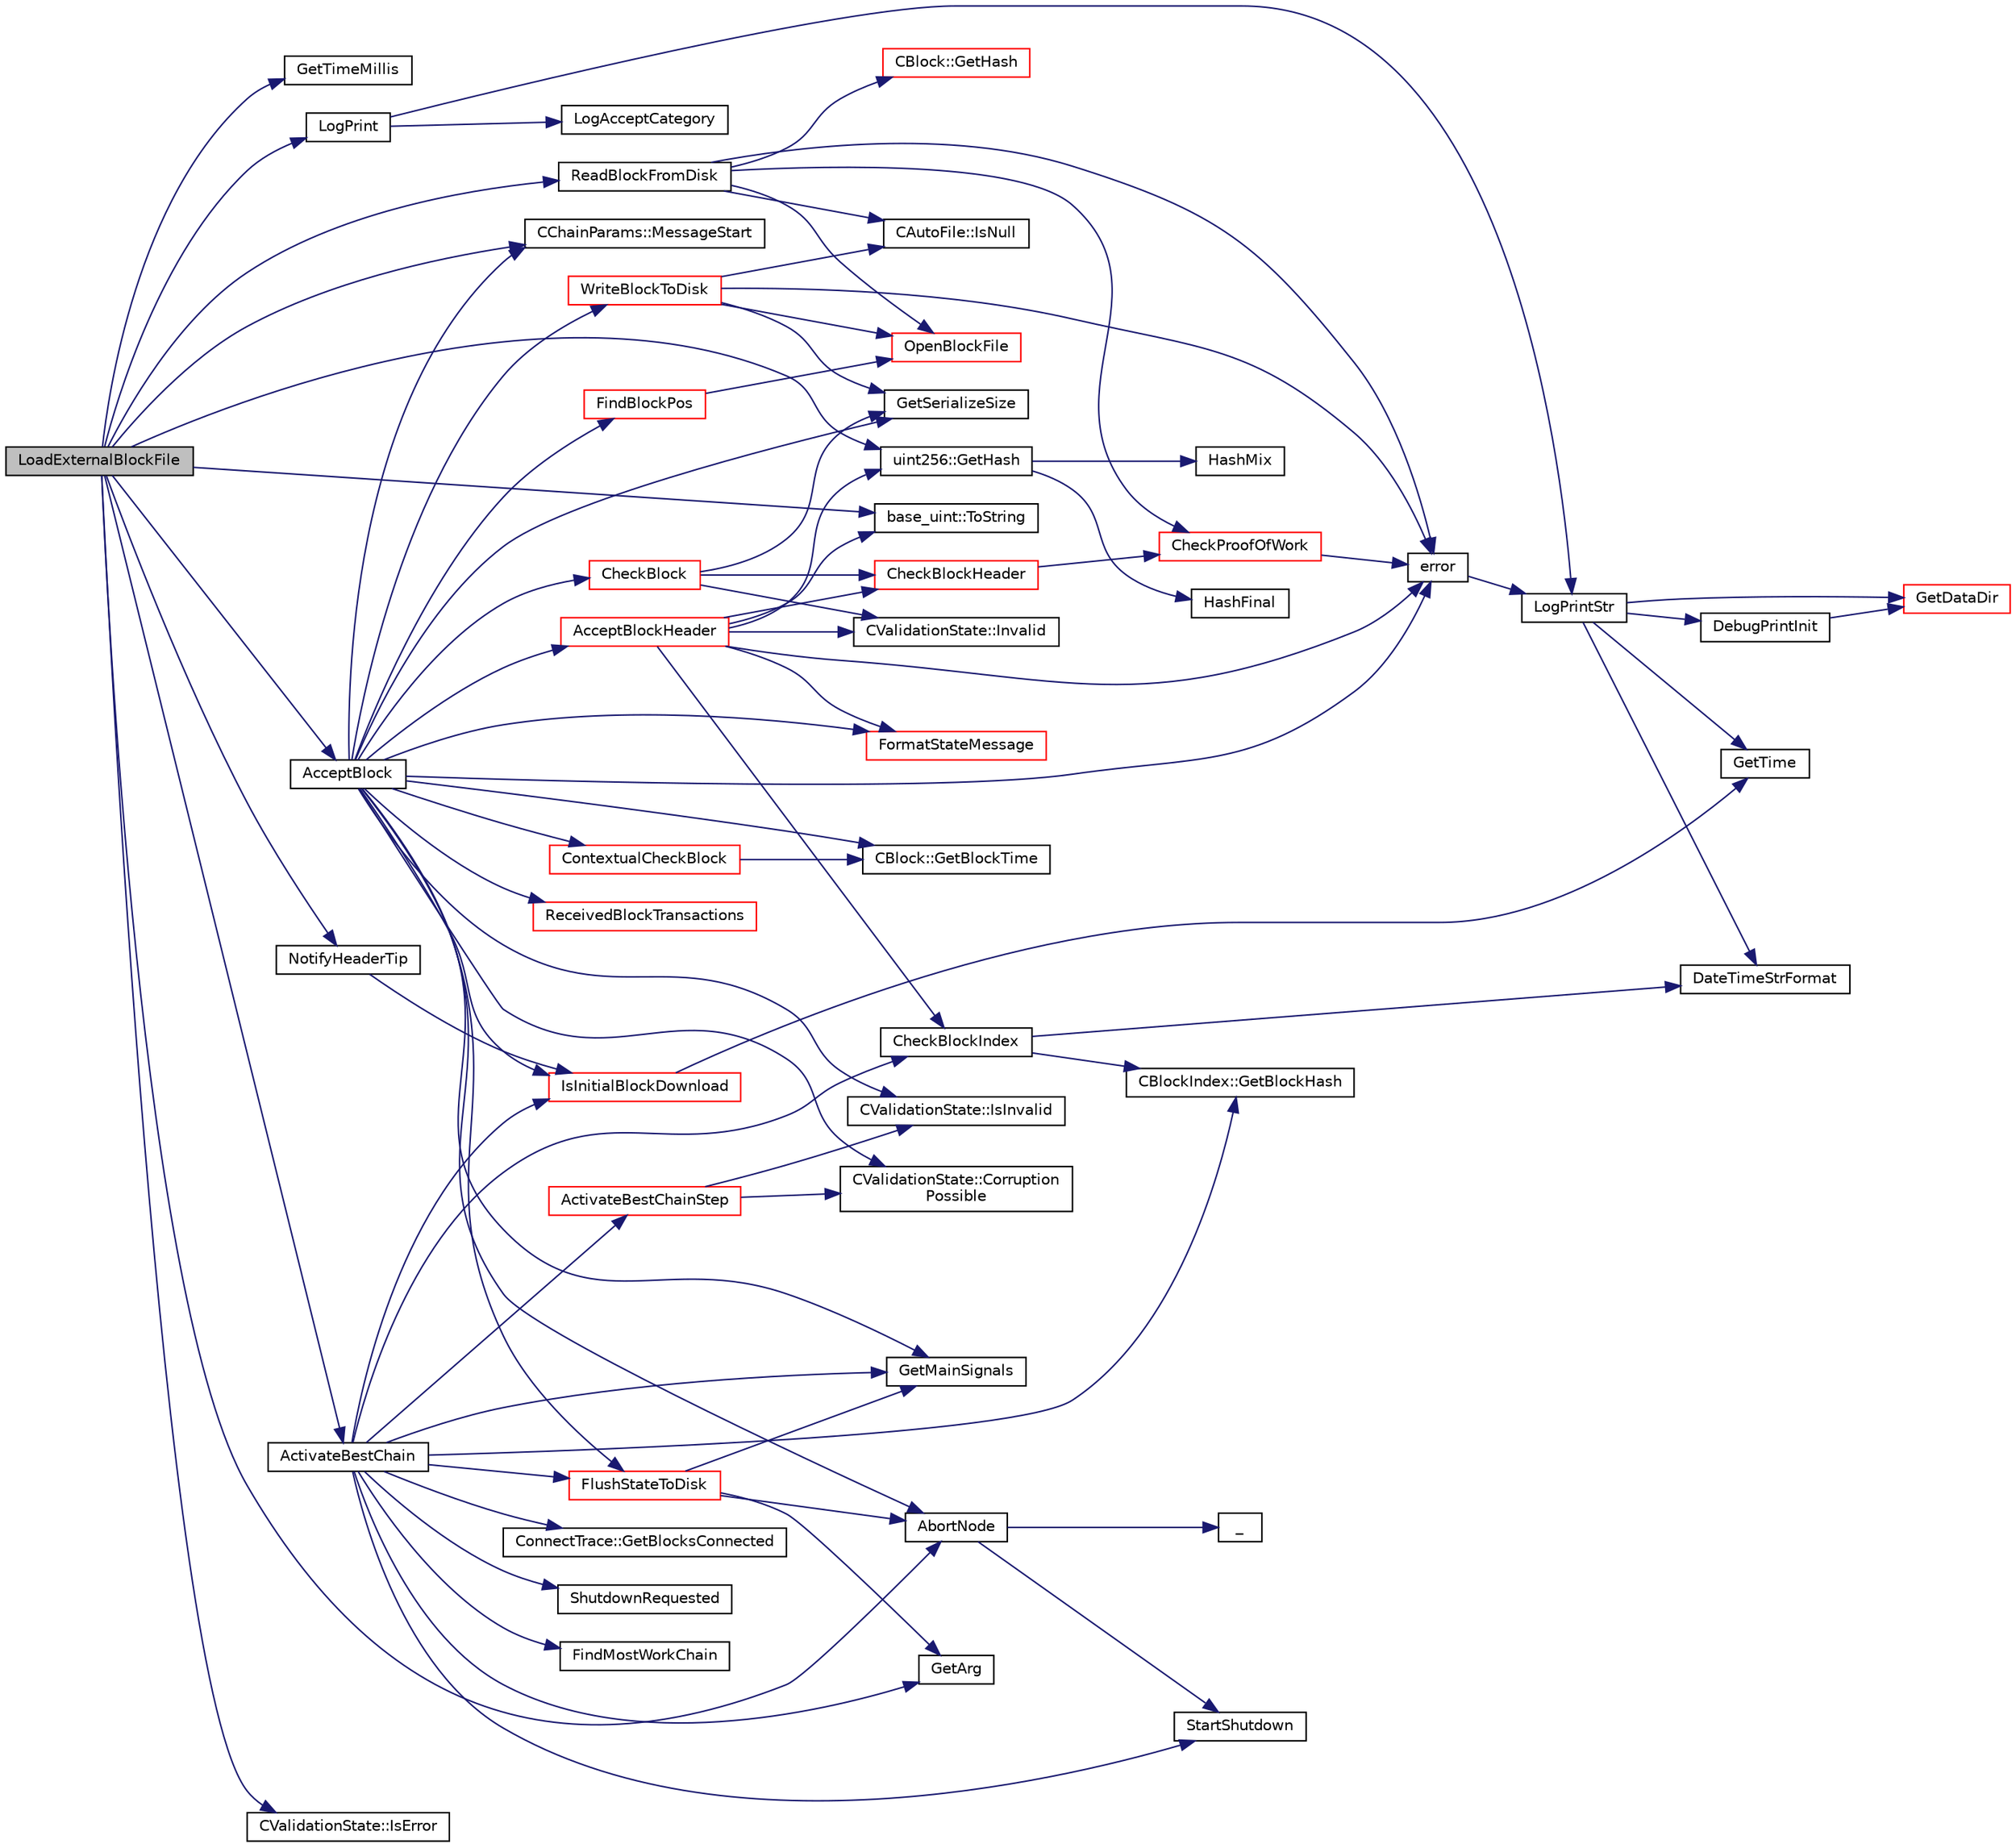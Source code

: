 digraph "LoadExternalBlockFile"
{
  edge [fontname="Helvetica",fontsize="10",labelfontname="Helvetica",labelfontsize="10"];
  node [fontname="Helvetica",fontsize="10",shape=record];
  rankdir="LR";
  Node4012 [label="LoadExternalBlockFile",height=0.2,width=0.4,color="black", fillcolor="grey75", style="filled", fontcolor="black"];
  Node4012 -> Node4013 [color="midnightblue",fontsize="10",style="solid",fontname="Helvetica"];
  Node4013 [label="GetTimeMillis",height=0.2,width=0.4,color="black", fillcolor="white", style="filled",URL="$d8/d3c/util_8h.html#a139d0fe6387b9e230a9b8bb12d9b43b9"];
  Node4012 -> Node4014 [color="midnightblue",fontsize="10",style="solid",fontname="Helvetica"];
  Node4014 [label="CChainParams::MessageStart",height=0.2,width=0.4,color="black", fillcolor="white", style="filled",URL="$d1/d4f/class_c_chain_params.html#accc01cc5a34b449c3370f46a5b4c5190"];
  Node4012 -> Node4015 [color="midnightblue",fontsize="10",style="solid",fontname="Helvetica"];
  Node4015 [label="uint256::GetHash",height=0.2,width=0.4,color="black", fillcolor="white", style="filled",URL="$d2/d86/classuint256.html#a6dfa79998c7cb7def7a6c7c0a6915c58"];
  Node4015 -> Node4016 [color="midnightblue",fontsize="10",style="solid",fontname="Helvetica"];
  Node4016 [label="HashMix",height=0.2,width=0.4,color="black", fillcolor="white", style="filled",URL="$db/d69/uint256_8cpp.html#ada85ad950dccb83783b00377e8e80345"];
  Node4015 -> Node4017 [color="midnightblue",fontsize="10",style="solid",fontname="Helvetica"];
  Node4017 [label="HashFinal",height=0.2,width=0.4,color="black", fillcolor="white", style="filled",URL="$db/d69/uint256_8cpp.html#a4748a0be192d5c847de43d05ad4bea64"];
  Node4012 -> Node4018 [color="midnightblue",fontsize="10",style="solid",fontname="Helvetica"];
  Node4018 [label="LogPrint",height=0.2,width=0.4,color="black", fillcolor="white", style="filled",URL="$d8/d3c/util_8h.html#aab1f837a2366f424bdc996fdf6352171"];
  Node4018 -> Node4019 [color="midnightblue",fontsize="10",style="solid",fontname="Helvetica"];
  Node4019 [label="LogAcceptCategory",height=0.2,width=0.4,color="black", fillcolor="white", style="filled",URL="$d8/d3c/util_8h.html#a343d2a13efe00125f78d25dafb0a8d98"];
  Node4018 -> Node4020 [color="midnightblue",fontsize="10",style="solid",fontname="Helvetica"];
  Node4020 [label="LogPrintStr",height=0.2,width=0.4,color="black", fillcolor="white", style="filled",URL="$d8/d3c/util_8h.html#afd4c3002b2797c0560adddb6af3ca1da"];
  Node4020 -> Node4021 [color="midnightblue",fontsize="10",style="solid",fontname="Helvetica"];
  Node4021 [label="DebugPrintInit",height=0.2,width=0.4,color="black", fillcolor="white", style="filled",URL="$df/d2d/util_8cpp.html#a751ff5f21d880737811136b5e0bcea12"];
  Node4021 -> Node4022 [color="midnightblue",fontsize="10",style="solid",fontname="Helvetica"];
  Node4022 [label="GetDataDir",height=0.2,width=0.4,color="red", fillcolor="white", style="filled",URL="$df/d2d/util_8cpp.html#ab83866a054745d4b30a3948a1b44beba"];
  Node4020 -> Node4022 [color="midnightblue",fontsize="10",style="solid",fontname="Helvetica"];
  Node4020 -> Node4027 [color="midnightblue",fontsize="10",style="solid",fontname="Helvetica"];
  Node4027 [label="DateTimeStrFormat",height=0.2,width=0.4,color="black", fillcolor="white", style="filled",URL="$df/d2d/util_8cpp.html#a749bc6776c8ec72d7c5e4dea56aee415"];
  Node4020 -> Node4028 [color="midnightblue",fontsize="10",style="solid",fontname="Helvetica"];
  Node4028 [label="GetTime",height=0.2,width=0.4,color="black", fillcolor="white", style="filled",URL="$df/d2d/util_8cpp.html#a46fac5fba8ba905b5f9acb364f5d8c6f"];
  Node4012 -> Node4029 [color="midnightblue",fontsize="10",style="solid",fontname="Helvetica"];
  Node4029 [label="base_uint::ToString",height=0.2,width=0.4,color="black", fillcolor="white", style="filled",URL="$da/df7/classbase__uint.html#acccba4d9d51a0c36261718ca0cbb293b"];
  Node4012 -> Node4030 [color="midnightblue",fontsize="10",style="solid",fontname="Helvetica"];
  Node4030 [label="AcceptBlock",height=0.2,width=0.4,color="black", fillcolor="white", style="filled",URL="$dd/d7d/validation_8cpp.html#aaa7054d6767ac72da76062adba62e296",tooltip="Store block on disk. "];
  Node4030 -> Node4031 [color="midnightblue",fontsize="10",style="solid",fontname="Helvetica"];
  Node4031 [label="AcceptBlockHeader",height=0.2,width=0.4,color="red", fillcolor="white", style="filled",URL="$dd/d7d/validation_8cpp.html#a44668eed86c30141dcdd2a7d04bff543"];
  Node4031 -> Node4015 [color="midnightblue",fontsize="10",style="solid",fontname="Helvetica"];
  Node4031 -> Node4032 [color="midnightblue",fontsize="10",style="solid",fontname="Helvetica"];
  Node4032 [label="CValidationState::Invalid",height=0.2,width=0.4,color="black", fillcolor="white", style="filled",URL="$d5/df6/class_c_validation_state.html#a88ff08b67f7f44bb3c7f7053bb1ee6fc"];
  Node4031 -> Node4033 [color="midnightblue",fontsize="10",style="solid",fontname="Helvetica"];
  Node4033 [label="error",height=0.2,width=0.4,color="black", fillcolor="white", style="filled",URL="$d8/d3c/util_8h.html#af8985880cf4ef26df0a5aa2ffcb76662"];
  Node4033 -> Node4020 [color="midnightblue",fontsize="10",style="solid",fontname="Helvetica"];
  Node4031 -> Node4029 [color="midnightblue",fontsize="10",style="solid",fontname="Helvetica"];
  Node4031 -> Node4034 [color="midnightblue",fontsize="10",style="solid",fontname="Helvetica"];
  Node4034 [label="CheckBlockHeader",height=0.2,width=0.4,color="red", fillcolor="white", style="filled",URL="$dd/d7d/validation_8cpp.html#ab7a9bd34b5fe878a3623ac1f04e1105c"];
  Node4034 -> Node4035 [color="midnightblue",fontsize="10",style="solid",fontname="Helvetica"];
  Node4035 [label="CheckProofOfWork",height=0.2,width=0.4,color="red", fillcolor="white", style="filled",URL="$d1/d08/proofs_8cpp.html#a20a76dbc6ac5b8a6e0aaef85522b1069",tooltip="Check whether a block hash satisfies the proof-of-work requirement specified by nBits. "];
  Node4035 -> Node4033 [color="midnightblue",fontsize="10",style="solid",fontname="Helvetica"];
  Node4031 -> Node4038 [color="midnightblue",fontsize="10",style="solid",fontname="Helvetica"];
  Node4038 [label="FormatStateMessage",height=0.2,width=0.4,color="red", fillcolor="white", style="filled",URL="$dd/d7d/validation_8cpp.html#a86ed1d2d0837b905d74c2e4192b6c06a",tooltip="Convert CValidationState to a human-readable message for logging. "];
  Node4031 -> Node4051 [color="midnightblue",fontsize="10",style="solid",fontname="Helvetica"];
  Node4051 [label="CheckBlockIndex",height=0.2,width=0.4,color="black", fillcolor="white", style="filled",URL="$dd/d7d/validation_8cpp.html#a2f4243729dc8ec324a1088f256bdc506"];
  Node4051 -> Node4052 [color="midnightblue",fontsize="10",style="solid",fontname="Helvetica"];
  Node4052 [label="CBlockIndex::GetBlockHash",height=0.2,width=0.4,color="black", fillcolor="white", style="filled",URL="$d3/dbd/class_c_block_index.html#a98490a2788c65cdd6ae9002b004dd74c"];
  Node4051 -> Node4027 [color="midnightblue",fontsize="10",style="solid",fontname="Helvetica"];
  Node4030 -> Node4053 [color="midnightblue",fontsize="10",style="solid",fontname="Helvetica"];
  Node4053 [label="CheckBlock",height=0.2,width=0.4,color="red", fillcolor="white", style="filled",URL="$dd/d7d/validation_8cpp.html#abc9c65975a473d224b3b97b89d571942",tooltip="Functions for validating blocks and updating the block tree. "];
  Node4053 -> Node4034 [color="midnightblue",fontsize="10",style="solid",fontname="Helvetica"];
  Node4053 -> Node4054 [color="midnightblue",fontsize="10",style="solid",fontname="Helvetica"];
  Node4054 [label="GetSerializeSize",height=0.2,width=0.4,color="black", fillcolor="white", style="filled",URL="$df/d9d/serialize_8h.html#a48239e478ae730373d1984fe304ca025"];
  Node4053 -> Node4032 [color="midnightblue",fontsize="10",style="solid",fontname="Helvetica"];
  Node4030 -> Node4057 [color="midnightblue",fontsize="10",style="solid",fontname="Helvetica"];
  Node4057 [label="ContextualCheckBlock",height=0.2,width=0.4,color="red", fillcolor="white", style="filled",URL="$dd/d7d/validation_8cpp.html#a3738f9e2128f53dff80e660afa21de3e"];
  Node4057 -> Node4058 [color="midnightblue",fontsize="10",style="solid",fontname="Helvetica"];
  Node4058 [label="CBlock::GetBlockTime",height=0.2,width=0.4,color="black", fillcolor="white", style="filled",URL="$d3/d51/class_c_block.html#a4fa8201373b08e0ee4b4c678b8f2c4aa"];
  Node4030 -> Node4076 [color="midnightblue",fontsize="10",style="solid",fontname="Helvetica"];
  Node4076 [label="CValidationState::IsInvalid",height=0.2,width=0.4,color="black", fillcolor="white", style="filled",URL="$d5/df6/class_c_validation_state.html#ace1d536f4003d3a6689fccd0f496c977"];
  Node4030 -> Node4077 [color="midnightblue",fontsize="10",style="solid",fontname="Helvetica"];
  Node4077 [label="CValidationState::Corruption\lPossible",height=0.2,width=0.4,color="black", fillcolor="white", style="filled",URL="$d5/df6/class_c_validation_state.html#add2b2dc505a8527fda32295b65bb636b"];
  Node4030 -> Node4033 [color="midnightblue",fontsize="10",style="solid",fontname="Helvetica"];
  Node4030 -> Node4038 [color="midnightblue",fontsize="10",style="solid",fontname="Helvetica"];
  Node4030 -> Node4078 [color="midnightblue",fontsize="10",style="solid",fontname="Helvetica"];
  Node4078 [label="IsInitialBlockDownload",height=0.2,width=0.4,color="red", fillcolor="white", style="filled",URL="$dd/d7d/validation_8cpp.html#a5edcd96316574fd4a7f3ae0922a5cfd6",tooltip="Check whether we are doing an initial block download (synchronizing from disk or network) ..."];
  Node4078 -> Node4028 [color="midnightblue",fontsize="10",style="solid",fontname="Helvetica"];
  Node4030 -> Node4081 [color="midnightblue",fontsize="10",style="solid",fontname="Helvetica"];
  Node4081 [label="GetMainSignals",height=0.2,width=0.4,color="black", fillcolor="white", style="filled",URL="$d1/dd6/validationinterface_8cpp.html#a0aaad62c8654cb1868295e0682b05866"];
  Node4030 -> Node4054 [color="midnightblue",fontsize="10",style="solid",fontname="Helvetica"];
  Node4030 -> Node4082 [color="midnightblue",fontsize="10",style="solid",fontname="Helvetica"];
  Node4082 [label="FindBlockPos",height=0.2,width=0.4,color="red", fillcolor="white", style="filled",URL="$dd/d7d/validation_8cpp.html#a901d5ba590050c555cfe104705b39f79"];
  Node4082 -> Node4084 [color="midnightblue",fontsize="10",style="solid",fontname="Helvetica"];
  Node4084 [label="OpenBlockFile",height=0.2,width=0.4,color="red", fillcolor="white", style="filled",URL="$dd/d7d/validation_8cpp.html#a0d81388930a4ccb6a69b9abdd1ef5097",tooltip="Open a block file (blk?????.dat) "];
  Node4030 -> Node4058 [color="midnightblue",fontsize="10",style="solid",fontname="Helvetica"];
  Node4030 -> Node4096 [color="midnightblue",fontsize="10",style="solid",fontname="Helvetica"];
  Node4096 [label="WriteBlockToDisk",height=0.2,width=0.4,color="red", fillcolor="white", style="filled",URL="$dd/d7d/validation_8cpp.html#a5a30f21e1d098b9bcc0aec2d2252670c"];
  Node4096 -> Node4084 [color="midnightblue",fontsize="10",style="solid",fontname="Helvetica"];
  Node4096 -> Node4097 [color="midnightblue",fontsize="10",style="solid",fontname="Helvetica"];
  Node4097 [label="CAutoFile::IsNull",height=0.2,width=0.4,color="black", fillcolor="white", style="filled",URL="$df/dc9/class_c_auto_file.html#a7fd47268b6d85a89acafdb73559f8e78",tooltip="Return true if the wrapped FILE* is NULL, false otherwise. "];
  Node4096 -> Node4033 [color="midnightblue",fontsize="10",style="solid",fontname="Helvetica"];
  Node4096 -> Node4054 [color="midnightblue",fontsize="10",style="solid",fontname="Helvetica"];
  Node4030 -> Node4014 [color="midnightblue",fontsize="10",style="solid",fontname="Helvetica"];
  Node4030 -> Node4093 [color="midnightblue",fontsize="10",style="solid",fontname="Helvetica"];
  Node4093 [label="AbortNode",height=0.2,width=0.4,color="black", fillcolor="white", style="filled",URL="$df/d0a/main_8cpp.html#a183c4f45aed59599d1875a80d0cf58ca",tooltip="Abort with a message. "];
  Node4093 -> Node4091 [color="midnightblue",fontsize="10",style="solid",fontname="Helvetica"];
  Node4091 [label="_",height=0.2,width=0.4,color="black", fillcolor="white", style="filled",URL="$d9/d6d/ui__interface_8h.html#aad133bb6103b53cebf03fd01e2f11ba1",tooltip="Translation function: Call Translate signal on UI interface, which returns a boost::optional result..."];
  Node4093 -> Node4092 [color="midnightblue",fontsize="10",style="solid",fontname="Helvetica"];
  Node4092 [label="StartShutdown",height=0.2,width=0.4,color="black", fillcolor="white", style="filled",URL="$d0/dc9/init_8cpp.html#ac7140c7327b1e6a8d46470b1cd0e8e1b"];
  Node4030 -> Node4099 [color="midnightblue",fontsize="10",style="solid",fontname="Helvetica"];
  Node4099 [label="ReceivedBlockTransactions",height=0.2,width=0.4,color="red", fillcolor="white", style="filled",URL="$dd/d7d/validation_8cpp.html#a895527f81e6fbc668975ab0b611805d9",tooltip="Mark a block as having its data received and checked (up to BLOCK_VALID_TRANSACTIONS). "];
  Node4030 -> Node4101 [color="midnightblue",fontsize="10",style="solid",fontname="Helvetica"];
  Node4101 [label="FlushStateToDisk",height=0.2,width=0.4,color="red", fillcolor="white", style="filled",URL="$dd/d7d/validation_8cpp.html#a788f3aaee688481378aa35a0e776718a",tooltip="Update the on-disk chain state. "];
  Node4101 -> Node4108 [color="midnightblue",fontsize="10",style="solid",fontname="Helvetica"];
  Node4108 [label="GetArg",height=0.2,width=0.4,color="black", fillcolor="white", style="filled",URL="$df/d2d/util_8cpp.html#a24f685720bf40370e5bd2a192ad50cd8",tooltip="Return string argument or default value. "];
  Node4101 -> Node4093 [color="midnightblue",fontsize="10",style="solid",fontname="Helvetica"];
  Node4101 -> Node4081 [color="midnightblue",fontsize="10",style="solid",fontname="Helvetica"];
  Node4012 -> Node4110 [color="midnightblue",fontsize="10",style="solid",fontname="Helvetica"];
  Node4110 [label="CValidationState::IsError",height=0.2,width=0.4,color="black", fillcolor="white", style="filled",URL="$d5/df6/class_c_validation_state.html#aeac85935d695254422bc5f2db8a5516b"];
  Node4012 -> Node4111 [color="midnightblue",fontsize="10",style="solid",fontname="Helvetica"];
  Node4111 [label="ActivateBestChain",height=0.2,width=0.4,color="black", fillcolor="white", style="filled",URL="$dd/d7d/validation_8cpp.html#a8cfbc84b7aa211f3368d4d3813be276c",tooltip="Make the best chain active, in multiple steps. "];
  Node4111 -> Node4108 [color="midnightblue",fontsize="10",style="solid",fontname="Helvetica"];
  Node4111 -> Node4112 [color="midnightblue",fontsize="10",style="solid",fontname="Helvetica"];
  Node4112 [label="ShutdownRequested",height=0.2,width=0.4,color="black", fillcolor="white", style="filled",URL="$d0/dc9/init_8cpp.html#a6f201ca9fe6b594f1985c12b4482ea5a"];
  Node4111 -> Node4113 [color="midnightblue",fontsize="10",style="solid",fontname="Helvetica"];
  Node4113 [label="FindMostWorkChain",height=0.2,width=0.4,color="black", fillcolor="white", style="filled",URL="$dd/d7d/validation_8cpp.html#a2df93b375e469ffff381a97a30719072",tooltip="Return the tip of the chain with the most work in it, that isn&#39;t known to be invalid (it&#39;s however fa..."];
  Node4111 -> Node4114 [color="midnightblue",fontsize="10",style="solid",fontname="Helvetica"];
  Node4114 [label="ActivateBestChainStep",height=0.2,width=0.4,color="red", fillcolor="white", style="filled",URL="$dd/d7d/validation_8cpp.html#a4e2b817360d39dc766271f51fc146c96",tooltip="Try to make some progress towards making pindexMostWork the active block. "];
  Node4114 -> Node4076 [color="midnightblue",fontsize="10",style="solid",fontname="Helvetica"];
  Node4114 -> Node4077 [color="midnightblue",fontsize="10",style="solid",fontname="Helvetica"];
  Node4111 -> Node4052 [color="midnightblue",fontsize="10",style="solid",fontname="Helvetica"];
  Node4111 -> Node4078 [color="midnightblue",fontsize="10",style="solid",fontname="Helvetica"];
  Node4111 -> Node4254 [color="midnightblue",fontsize="10",style="solid",fontname="Helvetica"];
  Node4254 [label="ConnectTrace::GetBlocksConnected",height=0.2,width=0.4,color="black", fillcolor="white", style="filled",URL="$db/d05/class_connect_trace.html#afe437ec2f5bfc1c98af1ec52b3849aec"];
  Node4111 -> Node4081 [color="midnightblue",fontsize="10",style="solid",fontname="Helvetica"];
  Node4111 -> Node4092 [color="midnightblue",fontsize="10",style="solid",fontname="Helvetica"];
  Node4111 -> Node4051 [color="midnightblue",fontsize="10",style="solid",fontname="Helvetica"];
  Node4111 -> Node4101 [color="midnightblue",fontsize="10",style="solid",fontname="Helvetica"];
  Node4012 -> Node4255 [color="midnightblue",fontsize="10",style="solid",fontname="Helvetica"];
  Node4255 [label="NotifyHeaderTip",height=0.2,width=0.4,color="black", fillcolor="white", style="filled",URL="$dd/d7d/validation_8cpp.html#aa1fe76c38f04f52c1430beb340d218b8"];
  Node4255 -> Node4078 [color="midnightblue",fontsize="10",style="solid",fontname="Helvetica"];
  Node4012 -> Node4116 [color="midnightblue",fontsize="10",style="solid",fontname="Helvetica"];
  Node4116 [label="ReadBlockFromDisk",height=0.2,width=0.4,color="black", fillcolor="white", style="filled",URL="$dd/d7d/validation_8cpp.html#a578c1df234b05798180f0235d469a5ba",tooltip="Functions for disk access for blocks. "];
  Node4116 -> Node4084 [color="midnightblue",fontsize="10",style="solid",fontname="Helvetica"];
  Node4116 -> Node4097 [color="midnightblue",fontsize="10",style="solid",fontname="Helvetica"];
  Node4116 -> Node4033 [color="midnightblue",fontsize="10",style="solid",fontname="Helvetica"];
  Node4116 -> Node4035 [color="midnightblue",fontsize="10",style="solid",fontname="Helvetica"];
  Node4116 -> Node4117 [color="midnightblue",fontsize="10",style="solid",fontname="Helvetica"];
  Node4117 [label="CBlock::GetHash",height=0.2,width=0.4,color="red", fillcolor="white", style="filled",URL="$d3/d51/class_c_block.html#a681acf1fa72ec2ed6c83ea5afc14e0f3"];
  Node4012 -> Node4093 [color="midnightblue",fontsize="10",style="solid",fontname="Helvetica"];
}
